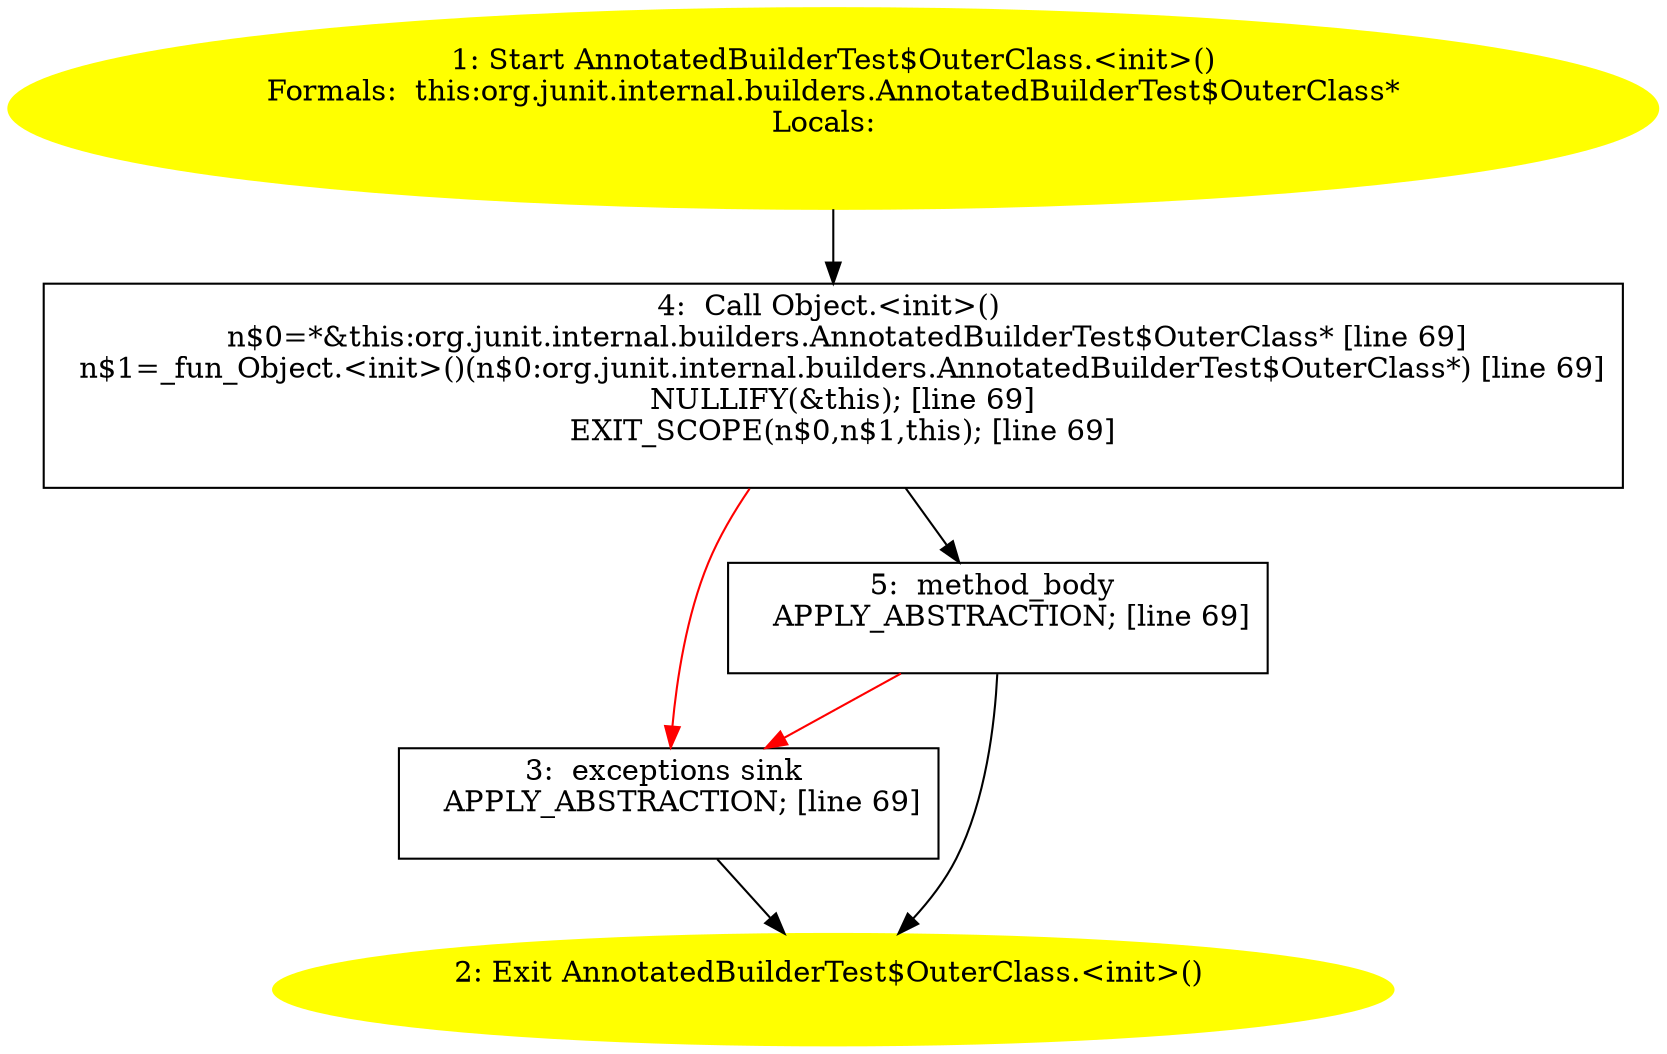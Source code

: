 /* @generated */
digraph cfg {
"org.junit.internal.builders.AnnotatedBuilderTest$OuterClass.<init>().52870d1c1d7589516b5a9c2e441b1e6b_1" [label="1: Start AnnotatedBuilderTest$OuterClass.<init>()\nFormals:  this:org.junit.internal.builders.AnnotatedBuilderTest$OuterClass*\nLocals:  \n  " color=yellow style=filled]
	

	 "org.junit.internal.builders.AnnotatedBuilderTest$OuterClass.<init>().52870d1c1d7589516b5a9c2e441b1e6b_1" -> "org.junit.internal.builders.AnnotatedBuilderTest$OuterClass.<init>().52870d1c1d7589516b5a9c2e441b1e6b_4" ;
"org.junit.internal.builders.AnnotatedBuilderTest$OuterClass.<init>().52870d1c1d7589516b5a9c2e441b1e6b_2" [label="2: Exit AnnotatedBuilderTest$OuterClass.<init>() \n  " color=yellow style=filled]
	

"org.junit.internal.builders.AnnotatedBuilderTest$OuterClass.<init>().52870d1c1d7589516b5a9c2e441b1e6b_3" [label="3:  exceptions sink \n   APPLY_ABSTRACTION; [line 69]\n " shape="box"]
	

	 "org.junit.internal.builders.AnnotatedBuilderTest$OuterClass.<init>().52870d1c1d7589516b5a9c2e441b1e6b_3" -> "org.junit.internal.builders.AnnotatedBuilderTest$OuterClass.<init>().52870d1c1d7589516b5a9c2e441b1e6b_2" ;
"org.junit.internal.builders.AnnotatedBuilderTest$OuterClass.<init>().52870d1c1d7589516b5a9c2e441b1e6b_4" [label="4:  Call Object.<init>() \n   n$0=*&this:org.junit.internal.builders.AnnotatedBuilderTest$OuterClass* [line 69]\n  n$1=_fun_Object.<init>()(n$0:org.junit.internal.builders.AnnotatedBuilderTest$OuterClass*) [line 69]\n  NULLIFY(&this); [line 69]\n  EXIT_SCOPE(n$0,n$1,this); [line 69]\n " shape="box"]
	

	 "org.junit.internal.builders.AnnotatedBuilderTest$OuterClass.<init>().52870d1c1d7589516b5a9c2e441b1e6b_4" -> "org.junit.internal.builders.AnnotatedBuilderTest$OuterClass.<init>().52870d1c1d7589516b5a9c2e441b1e6b_5" ;
	 "org.junit.internal.builders.AnnotatedBuilderTest$OuterClass.<init>().52870d1c1d7589516b5a9c2e441b1e6b_4" -> "org.junit.internal.builders.AnnotatedBuilderTest$OuterClass.<init>().52870d1c1d7589516b5a9c2e441b1e6b_3" [color="red" ];
"org.junit.internal.builders.AnnotatedBuilderTest$OuterClass.<init>().52870d1c1d7589516b5a9c2e441b1e6b_5" [label="5:  method_body \n   APPLY_ABSTRACTION; [line 69]\n " shape="box"]
	

	 "org.junit.internal.builders.AnnotatedBuilderTest$OuterClass.<init>().52870d1c1d7589516b5a9c2e441b1e6b_5" -> "org.junit.internal.builders.AnnotatedBuilderTest$OuterClass.<init>().52870d1c1d7589516b5a9c2e441b1e6b_2" ;
	 "org.junit.internal.builders.AnnotatedBuilderTest$OuterClass.<init>().52870d1c1d7589516b5a9c2e441b1e6b_5" -> "org.junit.internal.builders.AnnotatedBuilderTest$OuterClass.<init>().52870d1c1d7589516b5a9c2e441b1e6b_3" [color="red" ];
}

